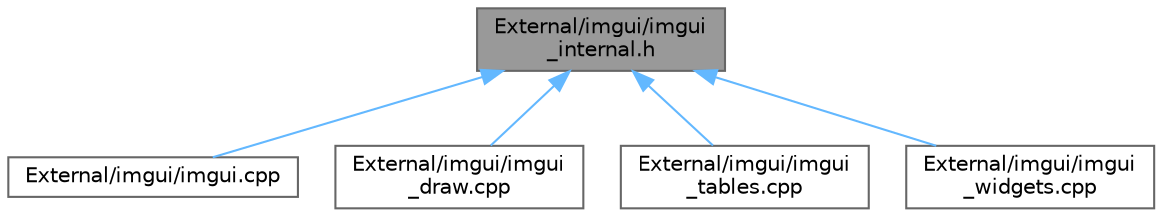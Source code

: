 digraph "External/imgui/imgui_internal.h"
{
 // LATEX_PDF_SIZE
  bgcolor="transparent";
  edge [fontname=Helvetica,fontsize=10,labelfontname=Helvetica,labelfontsize=10];
  node [fontname=Helvetica,fontsize=10,shape=box,height=0.2,width=0.4];
  Node1 [id="Node000001",label="External/imgui/imgui\l_internal.h",height=0.2,width=0.4,color="gray40", fillcolor="grey60", style="filled", fontcolor="black",tooltip=" "];
  Node1 -> Node2 [id="edge1_Node000001_Node000002",dir="back",color="steelblue1",style="solid",tooltip=" "];
  Node2 [id="Node000002",label="External/imgui/imgui.cpp",height=0.2,width=0.4,color="grey40", fillcolor="white", style="filled",URL="$imgui_8cpp.html",tooltip=" "];
  Node1 -> Node3 [id="edge2_Node000001_Node000003",dir="back",color="steelblue1",style="solid",tooltip=" "];
  Node3 [id="Node000003",label="External/imgui/imgui\l_draw.cpp",height=0.2,width=0.4,color="grey40", fillcolor="white", style="filled",URL="$imgui__draw_8cpp.html",tooltip=" "];
  Node1 -> Node4 [id="edge3_Node000001_Node000004",dir="back",color="steelblue1",style="solid",tooltip=" "];
  Node4 [id="Node000004",label="External/imgui/imgui\l_tables.cpp",height=0.2,width=0.4,color="grey40", fillcolor="white", style="filled",URL="$imgui__tables_8cpp.html",tooltip=" "];
  Node1 -> Node5 [id="edge4_Node000001_Node000005",dir="back",color="steelblue1",style="solid",tooltip=" "];
  Node5 [id="Node000005",label="External/imgui/imgui\l_widgets.cpp",height=0.2,width=0.4,color="grey40", fillcolor="white", style="filled",URL="$imgui__widgets_8cpp.html",tooltip=" "];
}
